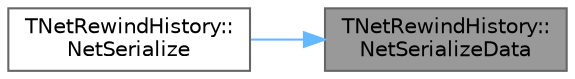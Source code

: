 digraph "TNetRewindHistory::NetSerializeData"
{
 // INTERACTIVE_SVG=YES
 // LATEX_PDF_SIZE
  bgcolor="transparent";
  edge [fontname=Helvetica,fontsize=10,labelfontname=Helvetica,labelfontsize=10];
  node [fontname=Helvetica,fontsize=10,shape=box,height=0.2,width=0.4];
  rankdir="RL";
  Node1 [id="Node000001",label="TNetRewindHistory::\lNetSerializeData",height=0.2,width=0.4,color="gray40", fillcolor="grey60", style="filled", fontcolor="black",tooltip="Use net serialize path to serialize data."];
  Node1 -> Node2 [id="edge1_Node000001_Node000002",dir="back",color="steelblue1",style="solid",tooltip=" "];
  Node2 [id="Node000002",label="TNetRewindHistory::\lNetSerialize",height=0.2,width=0.4,color="grey40", fillcolor="white", style="filled",URL="$de/d6f/structTNetRewindHistory.html#abb8c3e3438349bf3a93bcae5eb97bce2",tooltip=" "];
}
